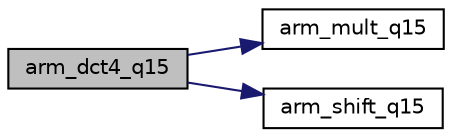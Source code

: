 digraph "arm_dct4_q15"
{
  edge [fontname="Helvetica",fontsize="10",labelfontname="Helvetica",labelfontsize="10"];
  node [fontname="Helvetica",fontsize="10",shape=record];
  rankdir="LR";
  Node10 [label="arm_dct4_q15",height=0.2,width=0.4,color="black", fillcolor="grey75", style="filled", fontcolor="black"];
  Node10 -> Node11 [color="midnightblue",fontsize="10",style="solid",fontname="Helvetica"];
  Node11 [label="arm_mult_q15",height=0.2,width=0.4,color="black", fillcolor="white", style="filled",URL="$group___basic_mult.html#gafb0778d27ed98a2a6f2ecb7d48cc8c75",tooltip="Q15 vector multiplication. "];
  Node10 -> Node12 [color="midnightblue",fontsize="10",style="solid",fontname="Helvetica"];
  Node12 [label="arm_shift_q15",height=0.2,width=0.4,color="black", fillcolor="white", style="filled",URL="$group__shift.html#gaa1757e53279780107acc92cf100adb61",tooltip="Shifts the elements of a Q15 vector a specified number of bits. "];
}
